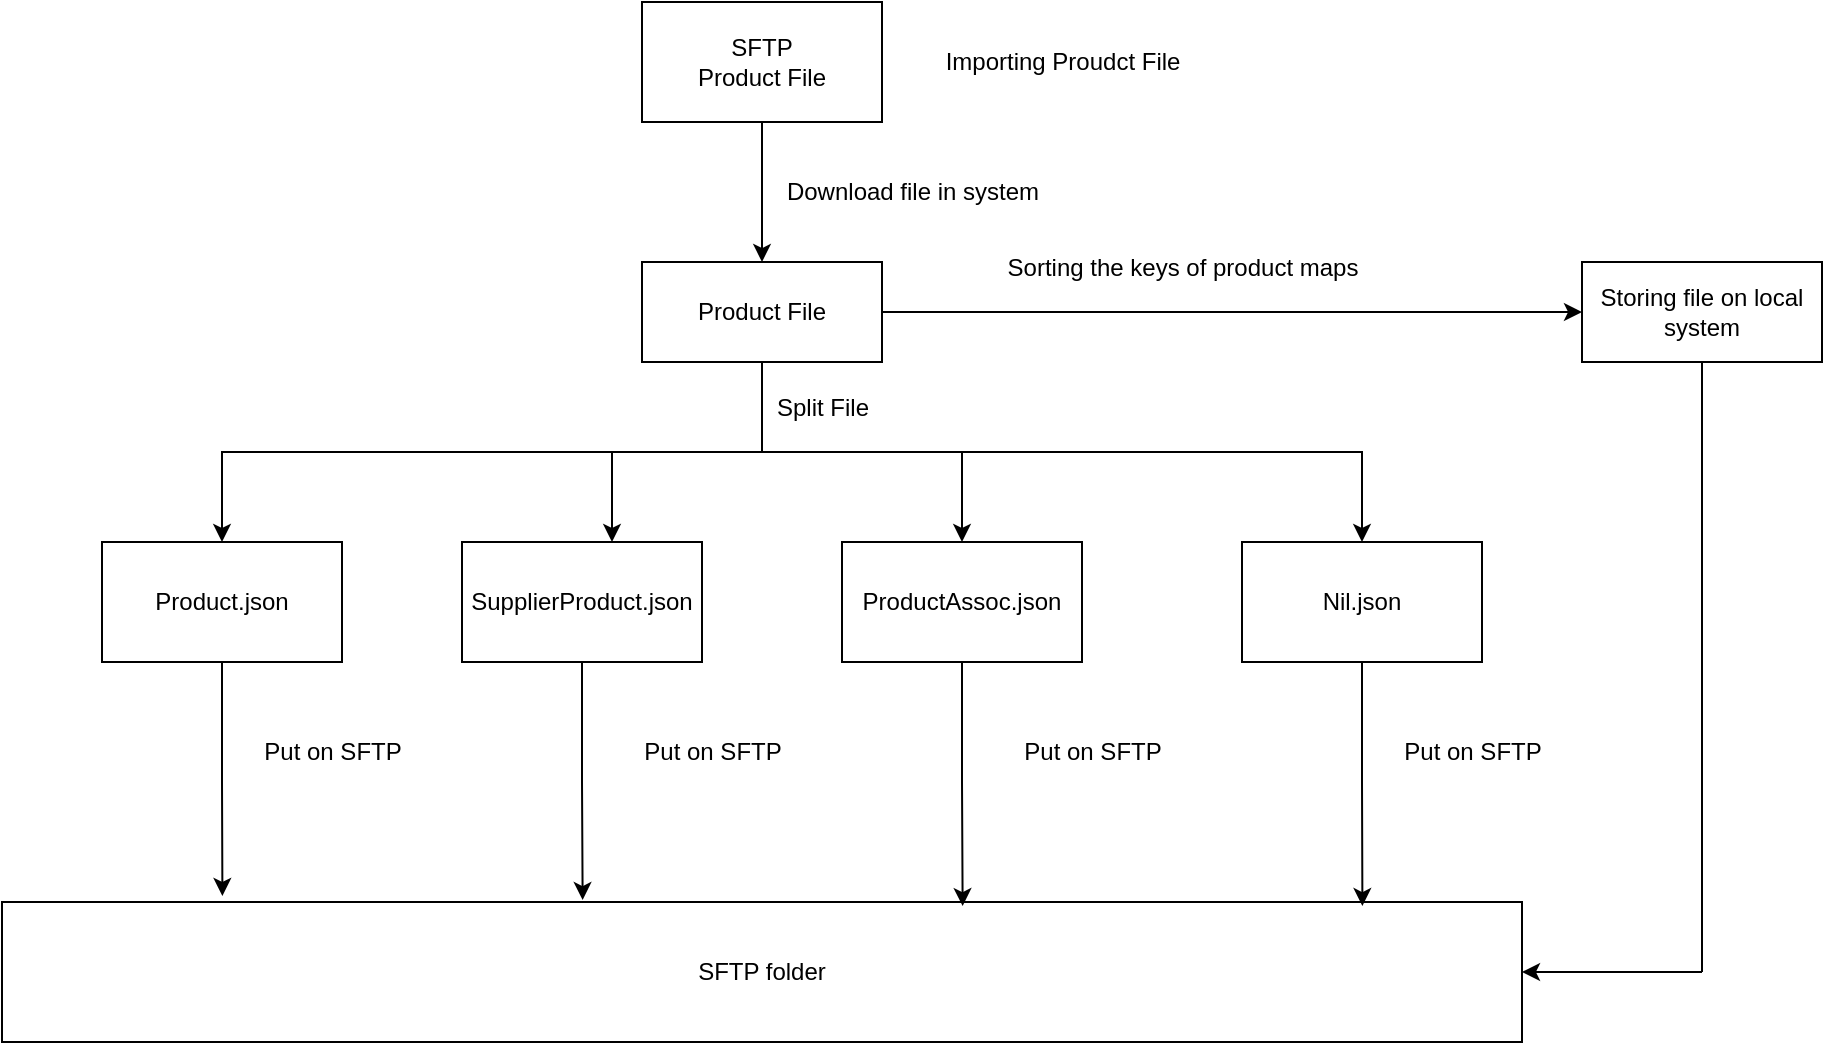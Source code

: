 <mxfile version="27.0.6">
  <diagram name="Page-1" id="TGWT51WIdp7XkZaSbVBs">
    <mxGraphModel dx="1426" dy="764" grid="1" gridSize="10" guides="1" tooltips="1" connect="1" arrows="1" fold="1" page="1" pageScale="1" pageWidth="850" pageHeight="1100" math="0" shadow="0">
      <root>
        <mxCell id="0" />
        <mxCell id="1" parent="0" />
        <mxCell id="zZlsOXDRzm4i8i5iI6bv-11" value="SFTP&lt;br&gt;Product File" style="rounded=0;whiteSpace=wrap;html=1;" vertex="1" parent="1">
          <mxGeometry x="730" y="290" width="120" height="60" as="geometry" />
        </mxCell>
        <mxCell id="zZlsOXDRzm4i8i5iI6bv-12" style="edgeStyle=orthogonalEdgeStyle;rounded=0;orthogonalLoop=1;jettySize=auto;html=1;exitX=0.5;exitY=1;exitDx=0;exitDy=0;entryX=0.5;entryY=0;entryDx=0;entryDy=0;" edge="1" parent="1" source="zZlsOXDRzm4i8i5iI6bv-16" target="zZlsOXDRzm4i8i5iI6bv-21">
          <mxGeometry relative="1" as="geometry" />
        </mxCell>
        <mxCell id="zZlsOXDRzm4i8i5iI6bv-13" style="edgeStyle=orthogonalEdgeStyle;rounded=0;orthogonalLoop=1;jettySize=auto;html=1;" edge="1" parent="1" source="zZlsOXDRzm4i8i5iI6bv-16" target="zZlsOXDRzm4i8i5iI6bv-20">
          <mxGeometry relative="1" as="geometry">
            <Array as="points">
              <mxPoint x="790" y="515" />
              <mxPoint x="715" y="515" />
            </Array>
          </mxGeometry>
        </mxCell>
        <mxCell id="zZlsOXDRzm4i8i5iI6bv-14" style="edgeStyle=orthogonalEdgeStyle;rounded=0;orthogonalLoop=1;jettySize=auto;html=1;exitX=0.5;exitY=1;exitDx=0;exitDy=0;entryX=0.5;entryY=0;entryDx=0;entryDy=0;" edge="1" parent="1" source="zZlsOXDRzm4i8i5iI6bv-16" target="zZlsOXDRzm4i8i5iI6bv-19">
          <mxGeometry relative="1" as="geometry" />
        </mxCell>
        <mxCell id="zZlsOXDRzm4i8i5iI6bv-15" style="edgeStyle=orthogonalEdgeStyle;rounded=0;orthogonalLoop=1;jettySize=auto;html=1;exitX=0.5;exitY=1;exitDx=0;exitDy=0;" edge="1" parent="1" source="zZlsOXDRzm4i8i5iI6bv-16" target="zZlsOXDRzm4i8i5iI6bv-18">
          <mxGeometry relative="1" as="geometry" />
        </mxCell>
        <mxCell id="zZlsOXDRzm4i8i5iI6bv-35" style="edgeStyle=orthogonalEdgeStyle;rounded=0;orthogonalLoop=1;jettySize=auto;html=1;exitX=1;exitY=0.5;exitDx=0;exitDy=0;entryX=0;entryY=0.5;entryDx=0;entryDy=0;" edge="1" parent="1" source="zZlsOXDRzm4i8i5iI6bv-16" target="zZlsOXDRzm4i8i5iI6bv-34">
          <mxGeometry relative="1" as="geometry" />
        </mxCell>
        <mxCell id="zZlsOXDRzm4i8i5iI6bv-16" value="Product File" style="rounded=0;whiteSpace=wrap;html=1;" vertex="1" parent="1">
          <mxGeometry x="730" y="420" width="120" height="50" as="geometry" />
        </mxCell>
        <mxCell id="zZlsOXDRzm4i8i5iI6bv-17" value="" style="endArrow=classic;html=1;rounded=0;exitX=0.5;exitY=1;exitDx=0;exitDy=0;" edge="1" parent="1" source="zZlsOXDRzm4i8i5iI6bv-11">
          <mxGeometry width="50" height="50" relative="1" as="geometry">
            <mxPoint x="750" y="680" as="sourcePoint" />
            <mxPoint x="790" y="420" as="targetPoint" />
          </mxGeometry>
        </mxCell>
        <mxCell id="zZlsOXDRzm4i8i5iI6bv-18" value="Nil.json" style="rounded=0;whiteSpace=wrap;html=1;" vertex="1" parent="1">
          <mxGeometry x="1030" y="560" width="120" height="60" as="geometry" />
        </mxCell>
        <mxCell id="zZlsOXDRzm4i8i5iI6bv-19" value="ProductAssoc.json" style="rounded=0;whiteSpace=wrap;html=1;" vertex="1" parent="1">
          <mxGeometry x="830" y="560" width="120" height="60" as="geometry" />
        </mxCell>
        <mxCell id="zZlsOXDRzm4i8i5iI6bv-20" value="SupplierProduct.json" style="rounded=0;whiteSpace=wrap;html=1;" vertex="1" parent="1">
          <mxGeometry x="640" y="560" width="120" height="60" as="geometry" />
        </mxCell>
        <mxCell id="zZlsOXDRzm4i8i5iI6bv-21" value="Product.json" style="rounded=0;whiteSpace=wrap;html=1;" vertex="1" parent="1">
          <mxGeometry x="460" y="560" width="120" height="60" as="geometry" />
        </mxCell>
        <mxCell id="zZlsOXDRzm4i8i5iI6bv-22" value="SFTP folder" style="rounded=0;whiteSpace=wrap;html=1;" vertex="1" parent="1">
          <mxGeometry x="410" y="740" width="760" height="70" as="geometry" />
        </mxCell>
        <mxCell id="zZlsOXDRzm4i8i5iI6bv-23" value="Download file in system" style="text;html=1;align=center;verticalAlign=middle;resizable=0;points=[];autosize=1;strokeColor=none;fillColor=none;" vertex="1" parent="1">
          <mxGeometry x="790" y="370" width="150" height="30" as="geometry" />
        </mxCell>
        <mxCell id="zZlsOXDRzm4i8i5iI6bv-24" value="Importing Proudct File" style="text;html=1;align=center;verticalAlign=middle;resizable=0;points=[];autosize=1;strokeColor=none;fillColor=none;" vertex="1" parent="1">
          <mxGeometry x="870" y="305" width="140" height="30" as="geometry" />
        </mxCell>
        <mxCell id="zZlsOXDRzm4i8i5iI6bv-25" value="Split File" style="text;html=1;align=center;verticalAlign=middle;resizable=0;points=[];autosize=1;strokeColor=none;fillColor=none;" vertex="1" parent="1">
          <mxGeometry x="785" y="478" width="70" height="30" as="geometry" />
        </mxCell>
        <mxCell id="zZlsOXDRzm4i8i5iI6bv-26" value="Put on SFTP" style="text;html=1;align=center;verticalAlign=middle;resizable=0;points=[];autosize=1;strokeColor=none;fillColor=none;" vertex="1" parent="1">
          <mxGeometry x="1100" y="650" width="90" height="30" as="geometry" />
        </mxCell>
        <mxCell id="zZlsOXDRzm4i8i5iI6bv-27" style="edgeStyle=orthogonalEdgeStyle;rounded=0;orthogonalLoop=1;jettySize=auto;html=1;exitX=0.5;exitY=1;exitDx=0;exitDy=0;entryX=0.145;entryY=-0.043;entryDx=0;entryDy=0;entryPerimeter=0;" edge="1" parent="1" source="zZlsOXDRzm4i8i5iI6bv-21" target="zZlsOXDRzm4i8i5iI6bv-22">
          <mxGeometry relative="1" as="geometry">
            <mxPoint x="520" y="730" as="targetPoint" />
          </mxGeometry>
        </mxCell>
        <mxCell id="zZlsOXDRzm4i8i5iI6bv-28" style="edgeStyle=orthogonalEdgeStyle;rounded=0;orthogonalLoop=1;jettySize=auto;html=1;exitX=0.5;exitY=1;exitDx=0;exitDy=0;entryX=0.382;entryY=-0.014;entryDx=0;entryDy=0;entryPerimeter=0;" edge="1" parent="1" source="zZlsOXDRzm4i8i5iI6bv-20" target="zZlsOXDRzm4i8i5iI6bv-22">
          <mxGeometry relative="1" as="geometry" />
        </mxCell>
        <mxCell id="zZlsOXDRzm4i8i5iI6bv-41" value="" style="endArrow=none;html=1;rounded=0;entryX=0.5;entryY=1;entryDx=0;entryDy=0;strokeWidth=1;endSize=0;" edge="1" parent="1" target="zZlsOXDRzm4i8i5iI6bv-34">
          <mxGeometry width="50" height="50" relative="1" as="geometry">
            <mxPoint x="1260" y="775" as="sourcePoint" />
            <mxPoint x="1270" y="580" as="targetPoint" />
          </mxGeometry>
        </mxCell>
        <mxCell id="zZlsOXDRzm4i8i5iI6bv-29" style="edgeStyle=orthogonalEdgeStyle;rounded=0;orthogonalLoop=1;jettySize=auto;html=1;exitX=0.5;exitY=1;exitDx=0;exitDy=0;entryX=0.632;entryY=0.029;entryDx=0;entryDy=0;entryPerimeter=0;" edge="1" parent="1" source="zZlsOXDRzm4i8i5iI6bv-19" target="zZlsOXDRzm4i8i5iI6bv-22">
          <mxGeometry relative="1" as="geometry" />
        </mxCell>
        <mxCell id="zZlsOXDRzm4i8i5iI6bv-30" style="edgeStyle=orthogonalEdgeStyle;rounded=0;orthogonalLoop=1;jettySize=auto;html=1;exitX=0.5;exitY=1;exitDx=0;exitDy=0;entryX=0.895;entryY=0.029;entryDx=0;entryDy=0;entryPerimeter=0;" edge="1" parent="1" source="zZlsOXDRzm4i8i5iI6bv-18" target="zZlsOXDRzm4i8i5iI6bv-22">
          <mxGeometry relative="1" as="geometry" />
        </mxCell>
        <mxCell id="zZlsOXDRzm4i8i5iI6bv-31" value="Put on SFTP" style="text;html=1;align=center;verticalAlign=middle;resizable=0;points=[];autosize=1;strokeColor=none;fillColor=none;" vertex="1" parent="1">
          <mxGeometry x="910" y="650" width="90" height="30" as="geometry" />
        </mxCell>
        <mxCell id="zZlsOXDRzm4i8i5iI6bv-32" value="Put on SFTP" style="text;html=1;align=center;verticalAlign=middle;resizable=0;points=[];autosize=1;strokeColor=none;fillColor=none;" vertex="1" parent="1">
          <mxGeometry x="720" y="650" width="90" height="30" as="geometry" />
        </mxCell>
        <mxCell id="zZlsOXDRzm4i8i5iI6bv-33" value="Put on SFTP" style="text;html=1;align=center;verticalAlign=middle;resizable=0;points=[];autosize=1;strokeColor=none;fillColor=none;" vertex="1" parent="1">
          <mxGeometry x="530" y="650" width="90" height="30" as="geometry" />
        </mxCell>
        <mxCell id="zZlsOXDRzm4i8i5iI6bv-34" value="Storing file on local system" style="rounded=0;whiteSpace=wrap;html=1;" vertex="1" parent="1">
          <mxGeometry x="1200" y="420" width="120" height="50" as="geometry" />
        </mxCell>
        <mxCell id="zZlsOXDRzm4i8i5iI6bv-36" value="Sorting the keys of product maps" style="text;html=1;align=center;verticalAlign=middle;resizable=0;points=[];autosize=1;strokeColor=none;fillColor=none;" vertex="1" parent="1">
          <mxGeometry x="900" y="408" width="200" height="30" as="geometry" />
        </mxCell>
        <mxCell id="zZlsOXDRzm4i8i5iI6bv-40" value="" style="endArrow=classic;html=1;rounded=0;entryX=1;entryY=0.5;entryDx=0;entryDy=0;" edge="1" parent="1" target="zZlsOXDRzm4i8i5iI6bv-22">
          <mxGeometry width="50" height="50" relative="1" as="geometry">
            <mxPoint x="1260" y="775" as="sourcePoint" />
            <mxPoint x="1350" y="610" as="targetPoint" />
          </mxGeometry>
        </mxCell>
      </root>
    </mxGraphModel>
  </diagram>
</mxfile>
